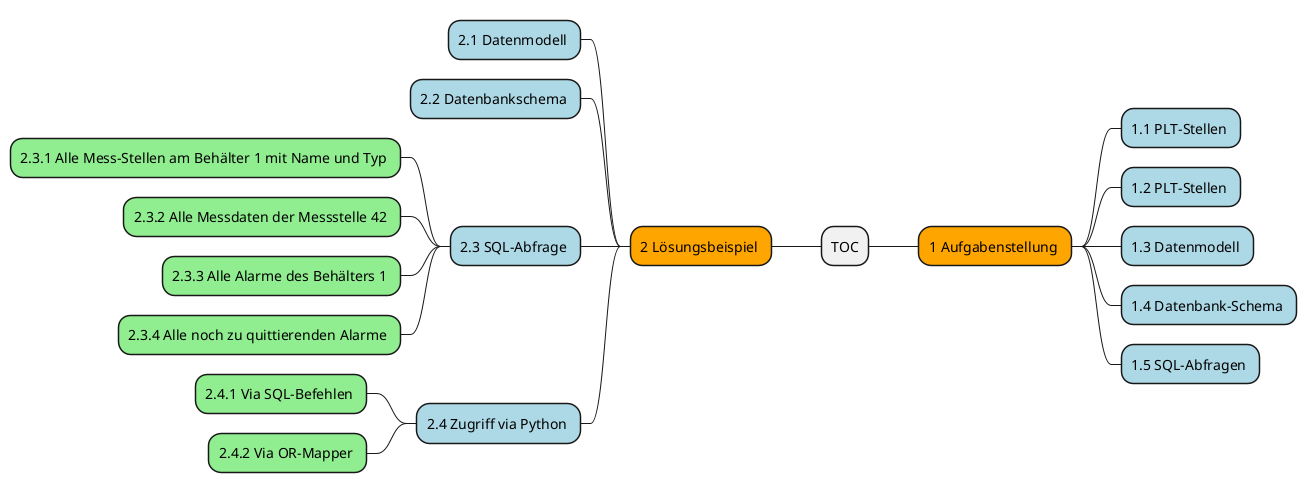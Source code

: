 @startmindmap
* TOC
**[#Orange]  1 Aufgabenstellung 
***[#lightblue]  1.1 PLT-Stellen 
***[#lightblue]  1.2 PLT-Stellen 
***[#lightblue]  1.3 Datenmodell 
***[#lightblue]  1.4 Datenbank-Schema 
***[#lightblue]  1.5 SQL-Abfragen 
left side
**[#Orange]  2 Lösungsbeispiel 
***[#lightblue]  2.1 Datenmodell 
***[#lightblue]  2.2 Datenbankschema 
***[#lightblue]  2.3 SQL-Abfrage 
****[#lightgreen]  2.3.1 Alle Mess-Stellen am Behälter 1 mit Name und Typ 
****[#lightgreen]  2.3.2 Alle Messdaten der Messstelle 42 
****[#lightgreen]  2.3.3 Alle Alarme des Behälters 1 
****[#lightgreen]  2.3.4 Alle noch zu quittierenden Alarme 
***[#lightblue]  2.4 Zugriff via Python 
****[#lightgreen]  2.4.1 Via SQL-Befehlen 
****[#lightgreen]  2.4.2 Via OR-Mapper 
@endmindmap
